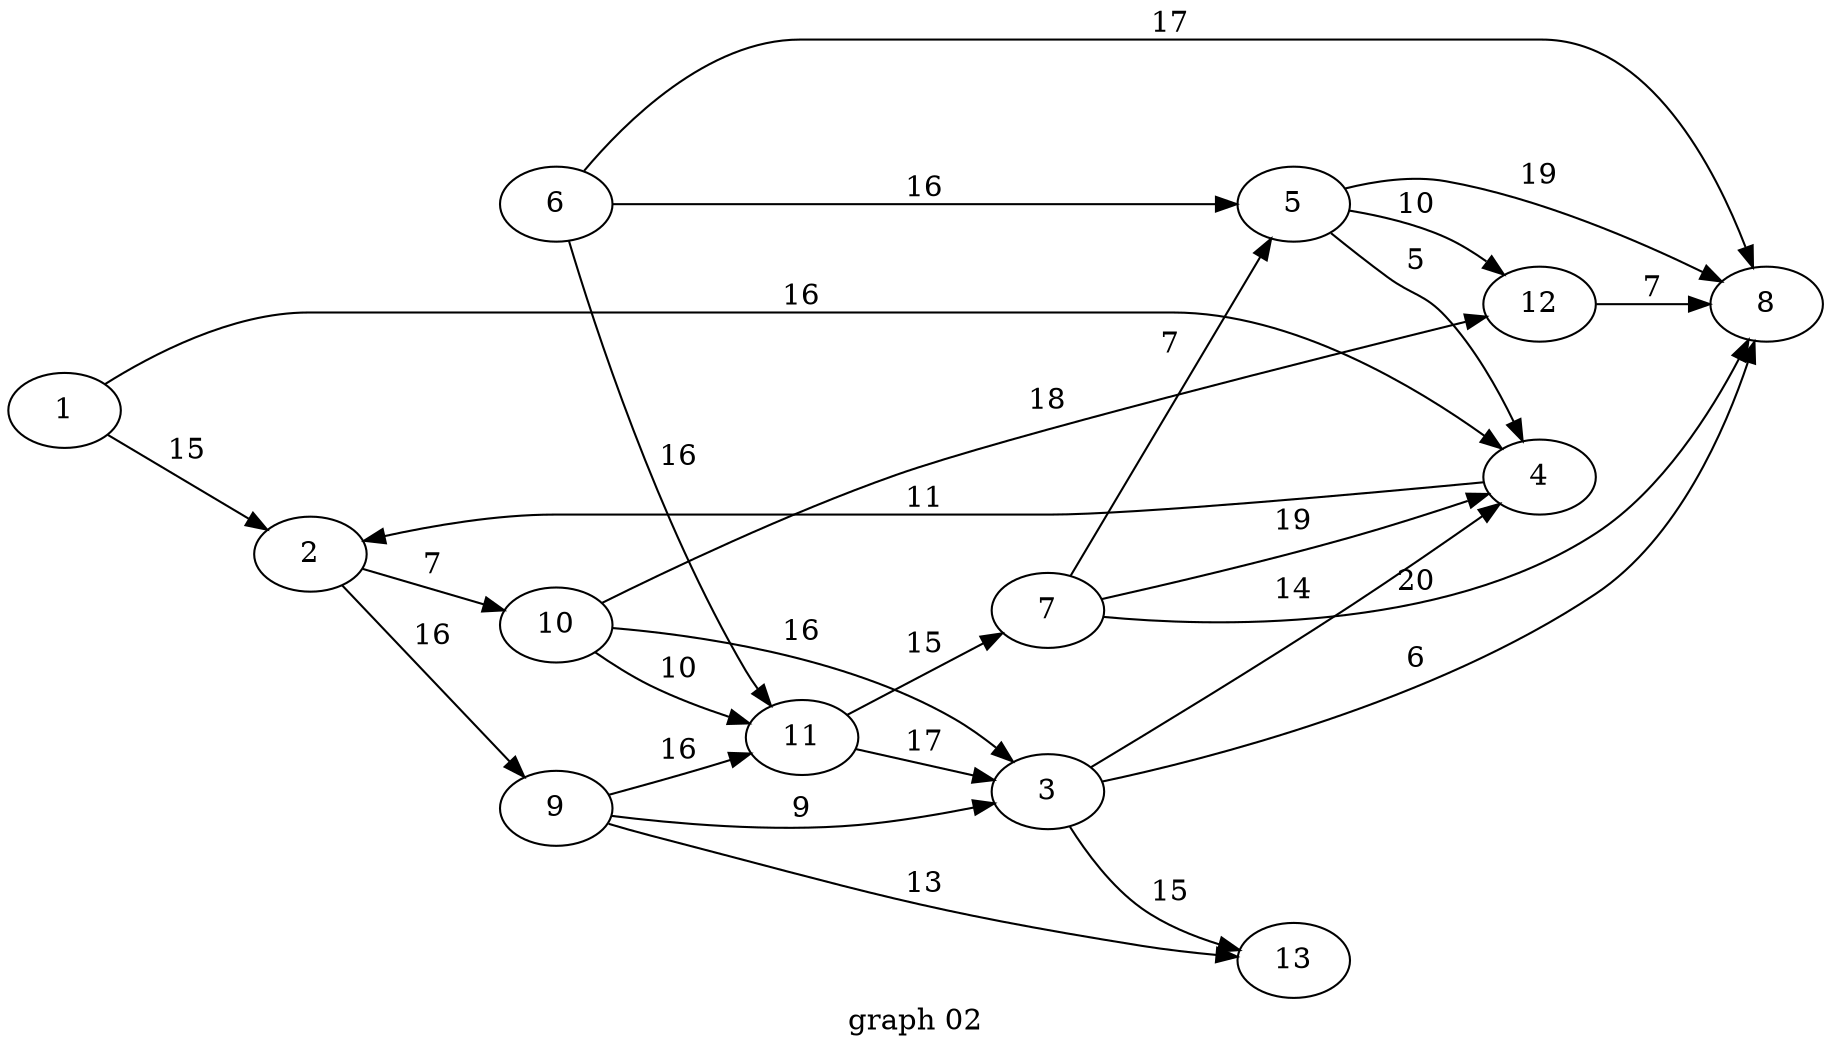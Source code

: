 digraph g{

rankdir = LR

2 -> 9 [label = " 16 "];
2 -> 10 [label = " 7 "];
3 -> 4 [label = " 14 "];
3 -> 8 [label = " 6 "];
4 -> 2 [label = " 11 "];
5 -> 12 [label = " 10 "];
5 -> 8 [label = " 19 "];
5 -> 4 [label = " 5 "];
6 -> 5 [label = " 16 "];
6 -> 11 [label = " 16 "];
6 -> 8 [label = " 17 "];
7 -> 5 [label = " 7 "];
7 -> 4 [label = " 19 "];
7 -> 8 [label = " 20 "];
9 -> 3 [label = " 9 "];
9 -> 11 [label = " 16 "];
10 -> 11 [label = " 10 "];
10 -> 12 [label = " 18 "];
10 -> 3 [label = " 16 "];
11 -> 7 [label = " 15 "];
11 -> 3 [label = " 17 "];
12 -> 8 [label = " 7 "];
1 -> 2 [label = " 15 "];
1 -> 4 [label = " 16 "];
3 -> 13 [label = " 15 "];
9 -> 13 [label = " 13 "];

label = "graph 02"
}